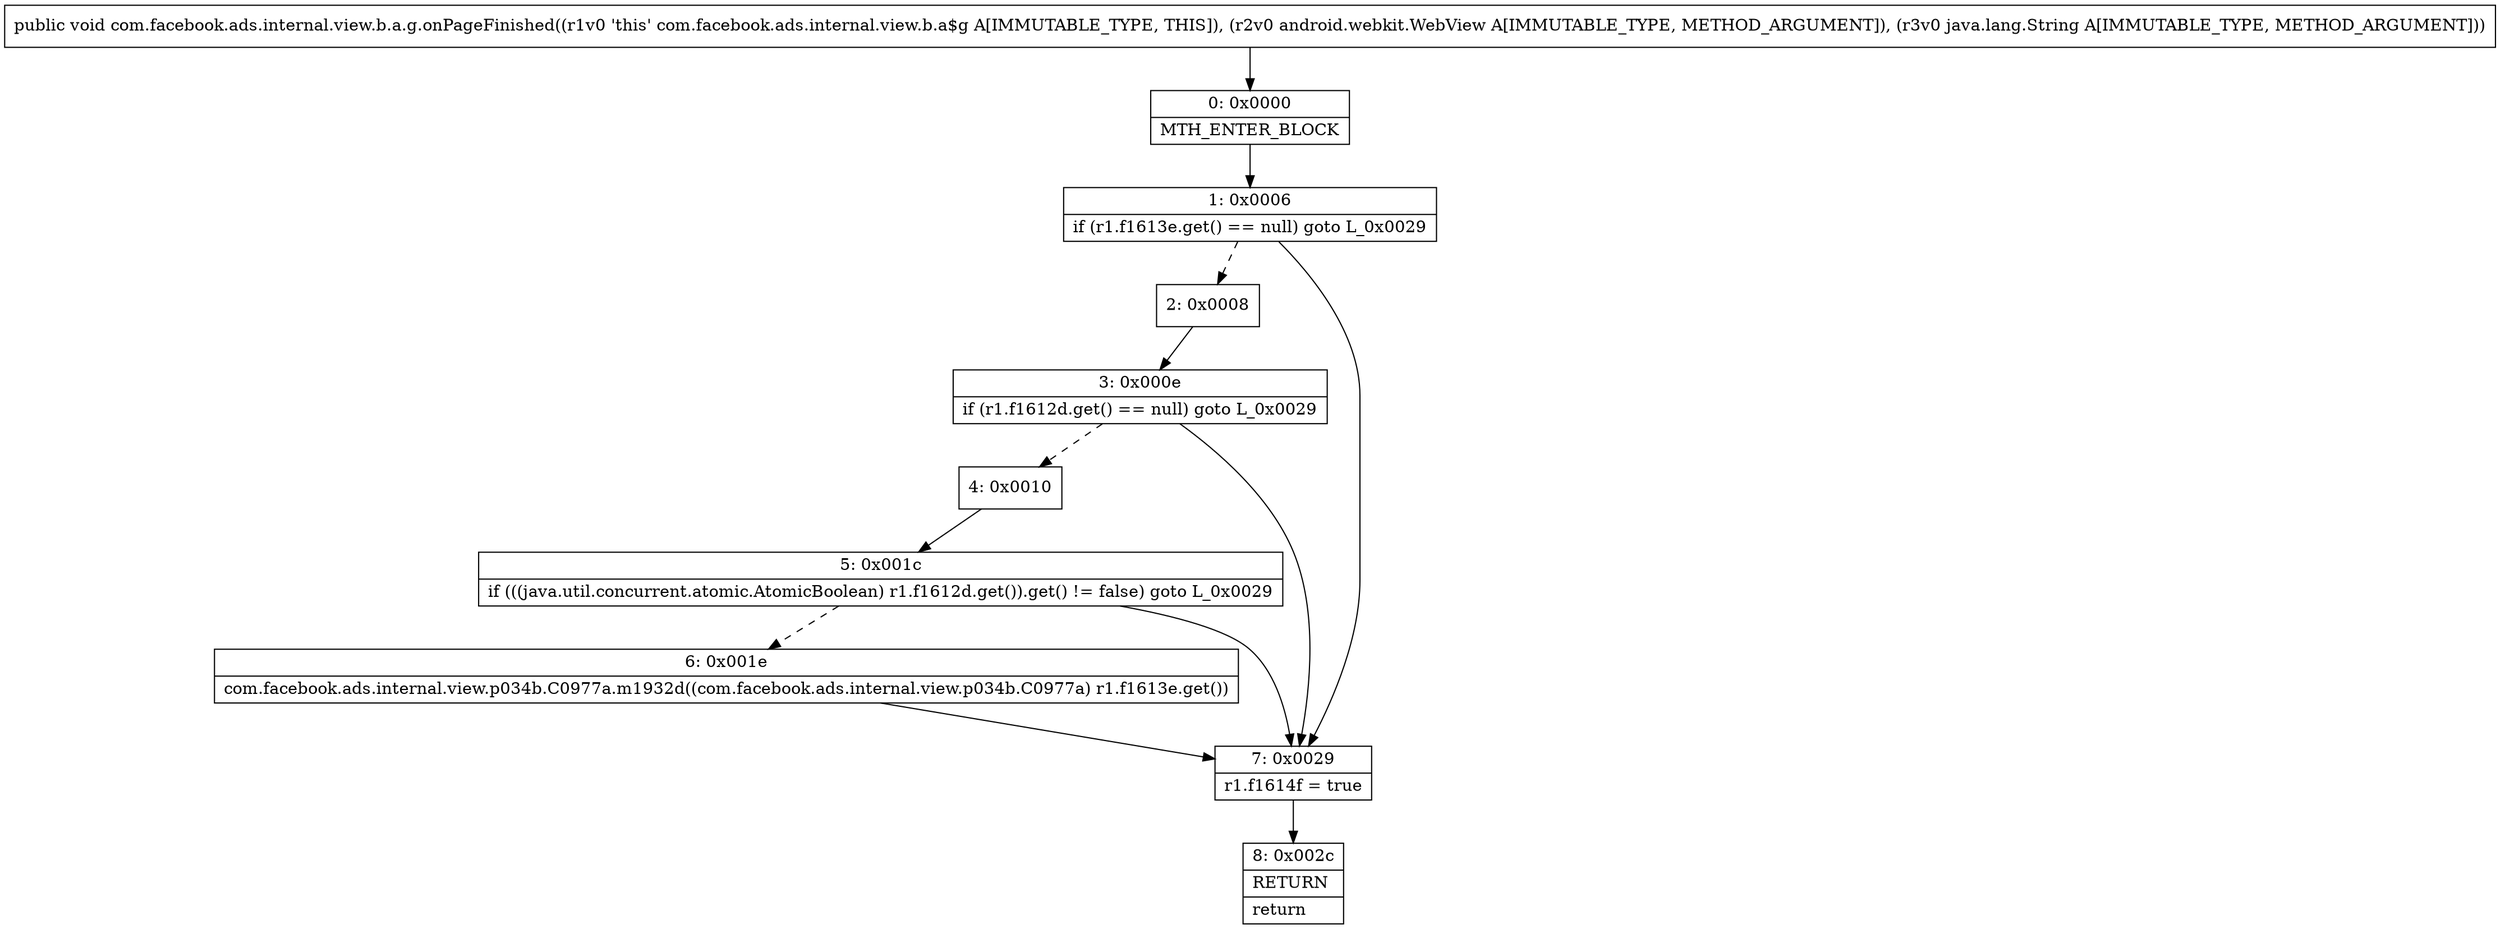 digraph "CFG forcom.facebook.ads.internal.view.b.a.g.onPageFinished(Landroid\/webkit\/WebView;Ljava\/lang\/String;)V" {
Node_0 [shape=record,label="{0\:\ 0x0000|MTH_ENTER_BLOCK\l}"];
Node_1 [shape=record,label="{1\:\ 0x0006|if (r1.f1613e.get() == null) goto L_0x0029\l}"];
Node_2 [shape=record,label="{2\:\ 0x0008}"];
Node_3 [shape=record,label="{3\:\ 0x000e|if (r1.f1612d.get() == null) goto L_0x0029\l}"];
Node_4 [shape=record,label="{4\:\ 0x0010}"];
Node_5 [shape=record,label="{5\:\ 0x001c|if (((java.util.concurrent.atomic.AtomicBoolean) r1.f1612d.get()).get() != false) goto L_0x0029\l}"];
Node_6 [shape=record,label="{6\:\ 0x001e|com.facebook.ads.internal.view.p034b.C0977a.m1932d((com.facebook.ads.internal.view.p034b.C0977a) r1.f1613e.get())\l}"];
Node_7 [shape=record,label="{7\:\ 0x0029|r1.f1614f = true\l}"];
Node_8 [shape=record,label="{8\:\ 0x002c|RETURN\l|return\l}"];
MethodNode[shape=record,label="{public void com.facebook.ads.internal.view.b.a.g.onPageFinished((r1v0 'this' com.facebook.ads.internal.view.b.a$g A[IMMUTABLE_TYPE, THIS]), (r2v0 android.webkit.WebView A[IMMUTABLE_TYPE, METHOD_ARGUMENT]), (r3v0 java.lang.String A[IMMUTABLE_TYPE, METHOD_ARGUMENT])) }"];
MethodNode -> Node_0;
Node_0 -> Node_1;
Node_1 -> Node_2[style=dashed];
Node_1 -> Node_7;
Node_2 -> Node_3;
Node_3 -> Node_4[style=dashed];
Node_3 -> Node_7;
Node_4 -> Node_5;
Node_5 -> Node_6[style=dashed];
Node_5 -> Node_7;
Node_6 -> Node_7;
Node_7 -> Node_8;
}

